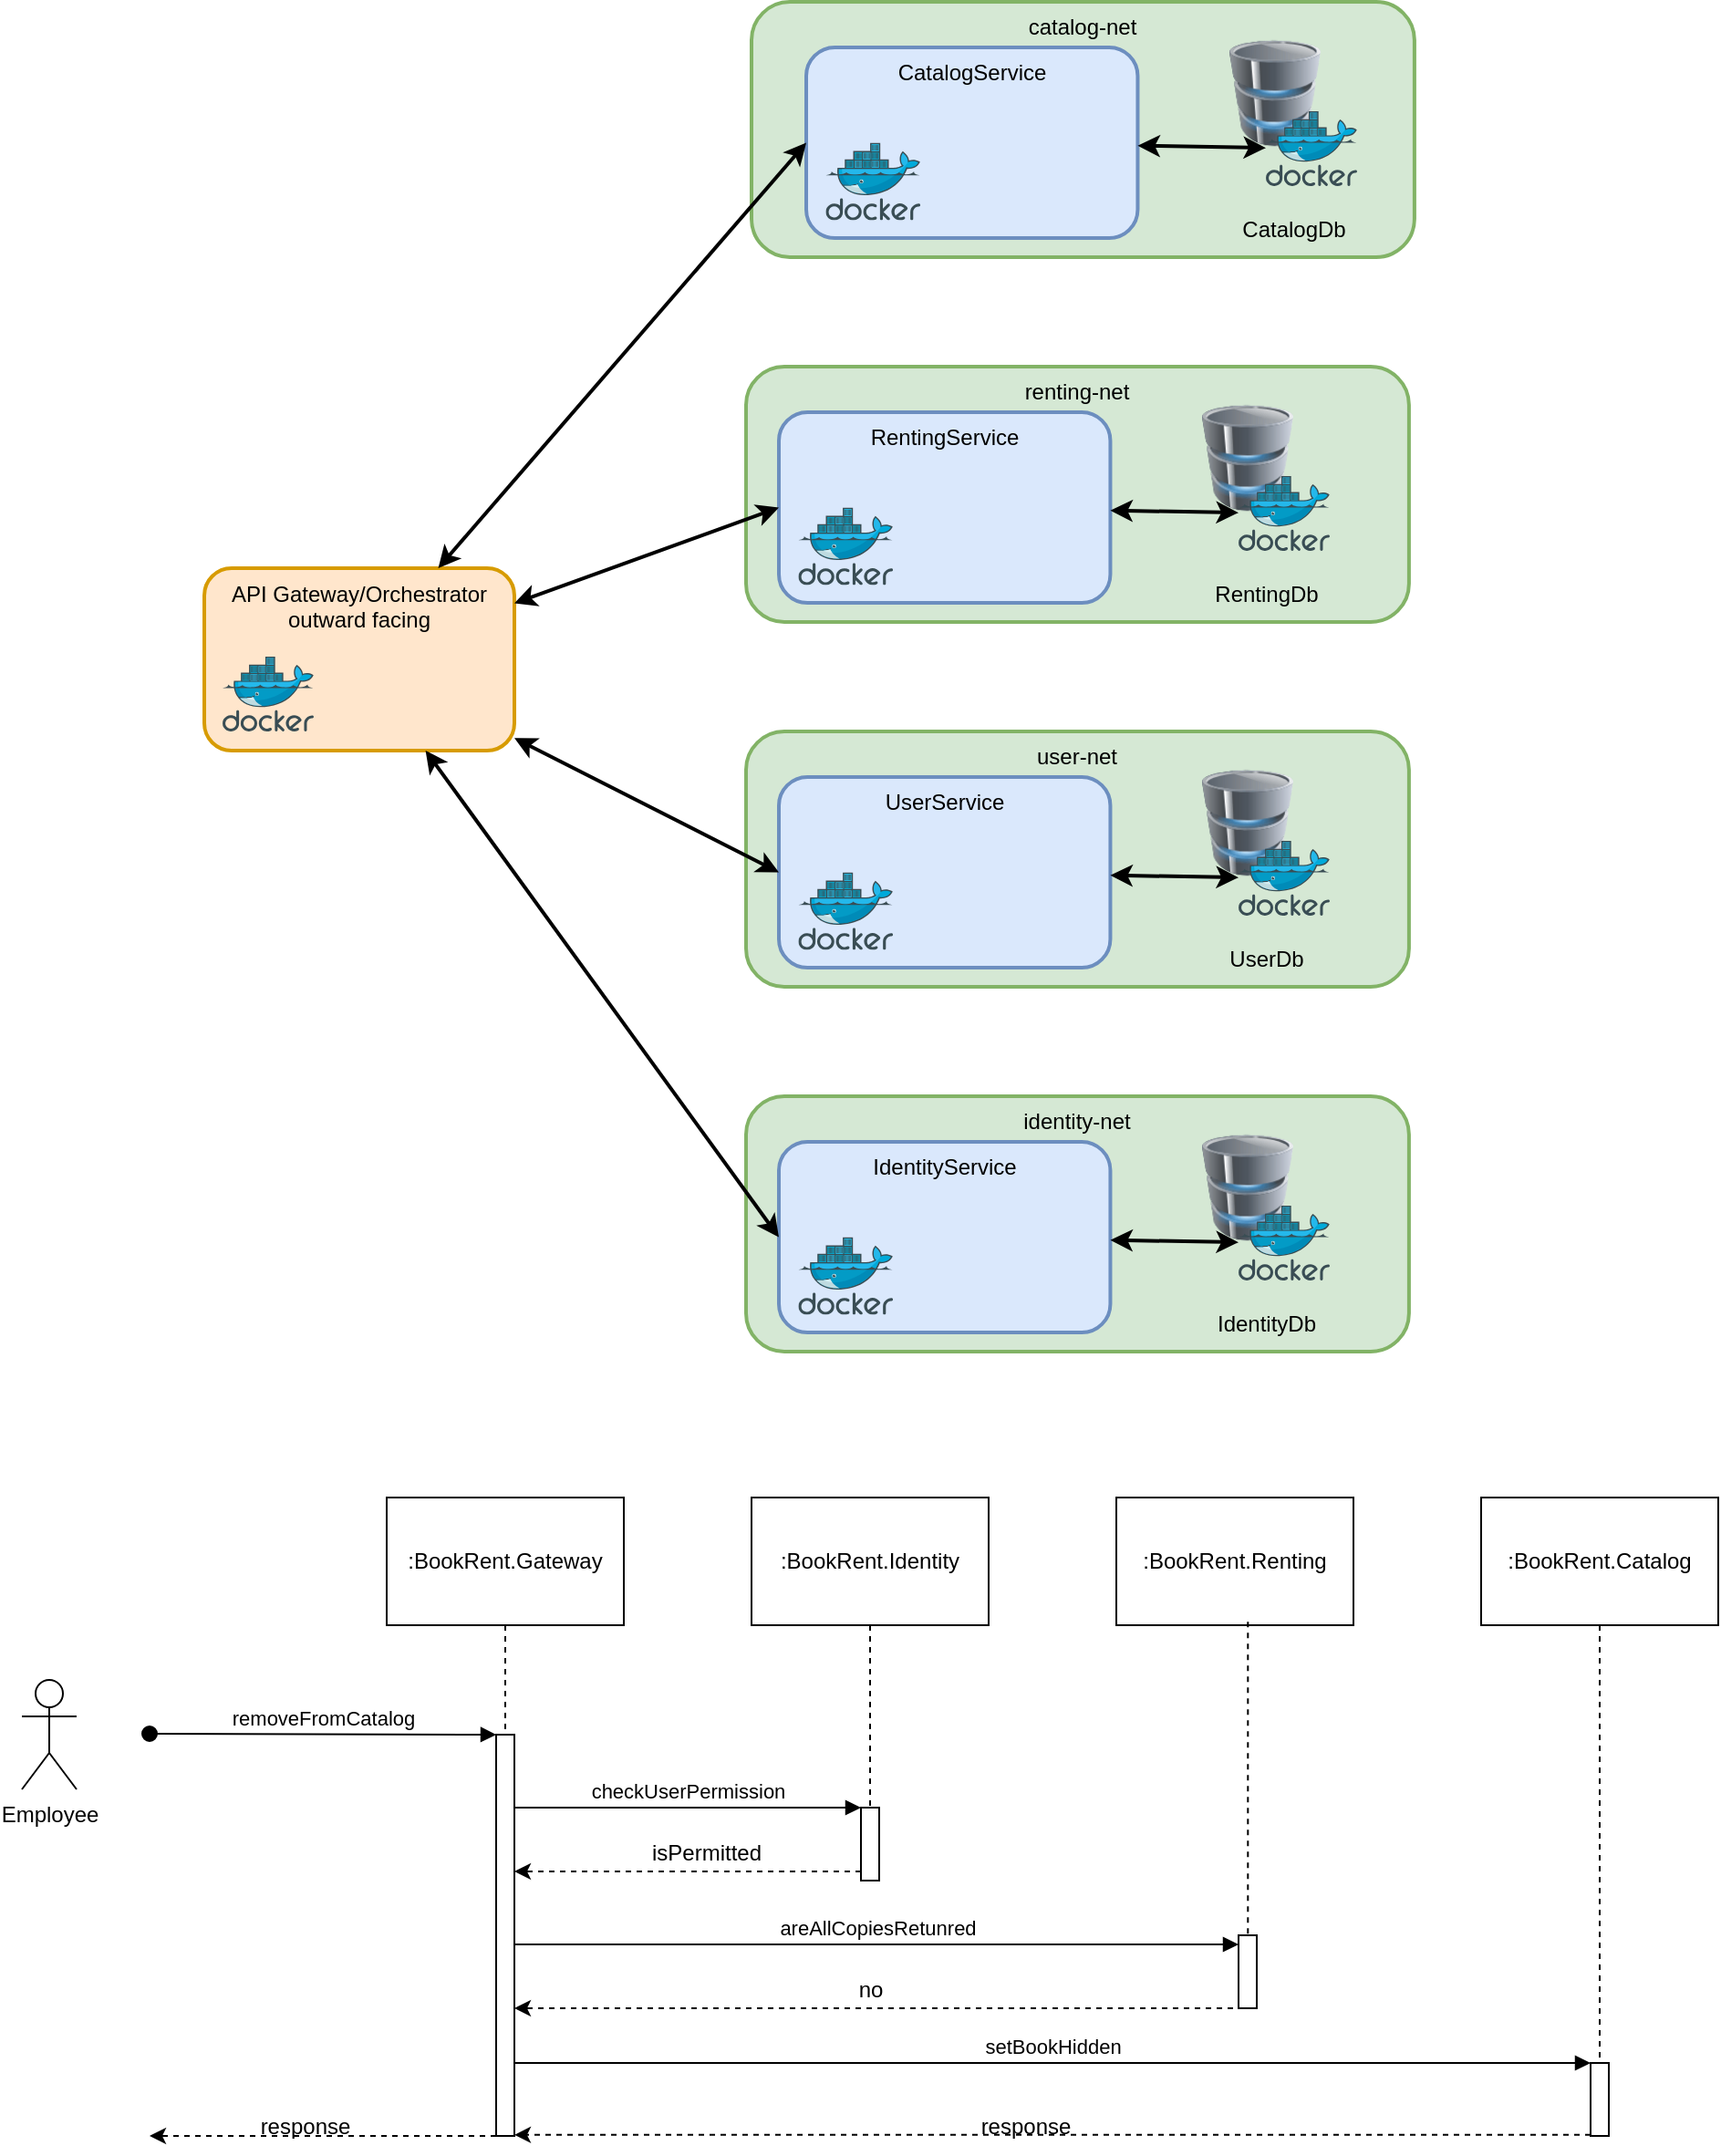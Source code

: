 <mxfile version="28.2.5">
  <diagram name="Page-1" id="nKIQ3pjiSAN6Kpks671W">
    <mxGraphModel dx="2946" dy="1132" grid="0" gridSize="10" guides="1" tooltips="1" connect="1" arrows="1" fold="1" page="0" pageScale="1" pageWidth="850" pageHeight="1100" math="0" shadow="0">
      <root>
        <mxCell id="0" />
        <mxCell id="1" parent="0" />
        <mxCell id="wd65NpNhNlbv7quhVMK_-1" value="API Gateway/Orchestrator&lt;div&gt;outward facing&lt;/div&gt;" style="rounded=1;whiteSpace=wrap;html=1;fillColor=#ffe6cc;strokeColor=#d79b00;strokeWidth=2;verticalAlign=top;" parent="1" vertex="1">
          <mxGeometry x="190" y="320.5" width="170" height="100" as="geometry" />
        </mxCell>
        <mxCell id="MYnqMJr1DU9AEaX-lrMK-1" value="" style="image;sketch=0;aspect=fixed;html=1;points=[];align=center;fontSize=12;image=img/lib/mscae/Docker.svg;" parent="1" vertex="1">
          <mxGeometry x="200" y="369" width="50" height="41" as="geometry" />
        </mxCell>
        <mxCell id="wd65NpNhNlbv7quhVMK_-43" value="Employee" style="shape=umlActor;verticalLabelPosition=bottom;verticalAlign=top;html=1;outlineConnect=0;" parent="1" vertex="1">
          <mxGeometry x="90" y="930" width="30" height="60" as="geometry" />
        </mxCell>
        <mxCell id="wd65NpNhNlbv7quhVMK_-44" value="removeFromCatalog" style="html=1;verticalAlign=bottom;startArrow=oval;startFill=1;endArrow=block;startSize=8;curved=0;rounded=0;" parent="1" target="wd65NpNhNlbv7quhVMK_-46" edge="1">
          <mxGeometry width="60" relative="1" as="geometry">
            <mxPoint x="160" y="959.5" as="sourcePoint" />
            <mxPoint x="320" y="960" as="targetPoint" />
          </mxGeometry>
        </mxCell>
        <mxCell id="wd65NpNhNlbv7quhVMK_-45" value=":BookRent.Gateway" style="html=1;whiteSpace=wrap;" parent="1" vertex="1">
          <mxGeometry x="290" y="830" width="130" height="70" as="geometry" />
        </mxCell>
        <mxCell id="wd65NpNhNlbv7quhVMK_-46" value="" style="html=1;points=[[0,0,0,0,5],[0,1,0,0,-5],[1,0,0,0,5],[1,1,0,0,-5]];perimeter=orthogonalPerimeter;outlineConnect=0;targetShapes=umlLifeline;portConstraint=eastwest;newEdgeStyle={&quot;curved&quot;:0,&quot;rounded&quot;:0};" parent="1" vertex="1">
          <mxGeometry x="350" y="960" width="10" height="220" as="geometry" />
        </mxCell>
        <mxCell id="wd65NpNhNlbv7quhVMK_-48" value="" style="endArrow=none;dashed=1;html=1;rounded=0;" parent="1" source="wd65NpNhNlbv7quhVMK_-45" target="wd65NpNhNlbv7quhVMK_-46" edge="1">
          <mxGeometry width="50" height="50" relative="1" as="geometry">
            <mxPoint x="400" y="890" as="sourcePoint" />
            <mxPoint x="450" y="840" as="targetPoint" />
          </mxGeometry>
        </mxCell>
        <mxCell id="wd65NpNhNlbv7quhVMK_-49" value=":BookRent.Identity" style="html=1;whiteSpace=wrap;" parent="1" vertex="1">
          <mxGeometry x="490" y="830" width="130" height="70" as="geometry" />
        </mxCell>
        <mxCell id="wd65NpNhNlbv7quhVMK_-50" value=":BookRent.Renting" style="html=1;whiteSpace=wrap;" parent="1" vertex="1">
          <mxGeometry x="690" y="830" width="130" height="70" as="geometry" />
        </mxCell>
        <mxCell id="wd65NpNhNlbv7quhVMK_-51" value=":BookRent.Catalog" style="html=1;whiteSpace=wrap;" parent="1" vertex="1">
          <mxGeometry x="890" y="830" width="130" height="70" as="geometry" />
        </mxCell>
        <mxCell id="wd65NpNhNlbv7quhVMK_-52" value="" style="endArrow=none;dashed=1;html=1;rounded=0;" parent="1" source="wd65NpNhNlbv7quhVMK_-49" target="wd65NpNhNlbv7quhVMK_-54" edge="1">
          <mxGeometry width="50" height="50" relative="1" as="geometry">
            <mxPoint x="540" y="990" as="sourcePoint" />
            <mxPoint x="560" y="980" as="targetPoint" />
          </mxGeometry>
        </mxCell>
        <mxCell id="wd65NpNhNlbv7quhVMK_-53" value="checkUserPermission" style="html=1;verticalAlign=bottom;startArrow=none;startFill=0;endArrow=block;startSize=8;curved=0;rounded=0;" parent="1" edge="1">
          <mxGeometry width="60" relative="1" as="geometry">
            <mxPoint x="360" y="1000" as="sourcePoint" />
            <mxPoint x="550" y="1000" as="targetPoint" />
          </mxGeometry>
        </mxCell>
        <mxCell id="wd65NpNhNlbv7quhVMK_-54" value="" style="html=1;points=[[0,0,0,0,5],[0,1,0,0,-5],[1,0,0,0,5],[1,1,0,0,-5]];perimeter=orthogonalPerimeter;outlineConnect=0;targetShapes=umlLifeline;portConstraint=eastwest;newEdgeStyle={&quot;curved&quot;:0,&quot;rounded&quot;:0};" parent="1" vertex="1">
          <mxGeometry x="550" y="1000" width="10" height="40" as="geometry" />
        </mxCell>
        <mxCell id="wd65NpNhNlbv7quhVMK_-55" value="" style="endArrow=classic;html=1;rounded=0;dashed=1;exitX=0;exitY=1;exitDx=0;exitDy=-5;exitPerimeter=0;" parent="1" source="wd65NpNhNlbv7quhVMK_-54" target="wd65NpNhNlbv7quhVMK_-46" edge="1">
          <mxGeometry width="50" height="50" relative="1" as="geometry">
            <mxPoint x="400" y="1020" as="sourcePoint" />
            <mxPoint x="450" y="970" as="targetPoint" />
          </mxGeometry>
        </mxCell>
        <mxCell id="wd65NpNhNlbv7quhVMK_-56" value="isPermitted" style="text;html=1;align=center;verticalAlign=middle;resizable=0;points=[];autosize=1;strokeColor=none;fillColor=none;" parent="1" vertex="1">
          <mxGeometry x="425" y="1010" width="80" height="30" as="geometry" />
        </mxCell>
        <mxCell id="wd65NpNhNlbv7quhVMK_-57" value="" style="endArrow=none;dashed=1;html=1;rounded=0;exitX=0.555;exitY=0.973;exitDx=0;exitDy=0;exitPerimeter=0;" parent="1" source="wd65NpNhNlbv7quhVMK_-50" target="wd65NpNhNlbv7quhVMK_-58" edge="1">
          <mxGeometry width="50" height="50" relative="1" as="geometry">
            <mxPoint x="580" y="970" as="sourcePoint" />
            <mxPoint x="580" y="1070" as="targetPoint" />
          </mxGeometry>
        </mxCell>
        <mxCell id="wd65NpNhNlbv7quhVMK_-58" value="" style="html=1;points=[[0,0,0,0,5],[0,1,0,0,-5],[1,0,0,0,5],[1,1,0,0,-5]];perimeter=orthogonalPerimeter;outlineConnect=0;targetShapes=umlLifeline;portConstraint=eastwest;newEdgeStyle={&quot;curved&quot;:0,&quot;rounded&quot;:0};" parent="1" vertex="1">
          <mxGeometry x="757" y="1070" width="10" height="40" as="geometry" />
        </mxCell>
        <mxCell id="wd65NpNhNlbv7quhVMK_-59" value="areAllCopiesRetunred" style="html=1;verticalAlign=bottom;startArrow=none;startFill=0;endArrow=block;startSize=8;curved=0;rounded=0;entryX=0;entryY=0;entryDx=0;entryDy=5;entryPerimeter=0;" parent="1" source="wd65NpNhNlbv7quhVMK_-46" target="wd65NpNhNlbv7quhVMK_-58" edge="1">
          <mxGeometry width="60" relative="1" as="geometry">
            <mxPoint x="590" y="1040" as="sourcePoint" />
            <mxPoint x="780" y="1041" as="targetPoint" />
          </mxGeometry>
        </mxCell>
        <mxCell id="wd65NpNhNlbv7quhVMK_-60" value="" style="endArrow=classic;html=1;rounded=0;dashed=1;exitX=0.3;exitY=1;exitDx=0;exitDy=0;exitPerimeter=0;" parent="1" source="wd65NpNhNlbv7quhVMK_-58" target="wd65NpNhNlbv7quhVMK_-46" edge="1">
          <mxGeometry width="50" height="50" relative="1" as="geometry">
            <mxPoint x="720" y="1040" as="sourcePoint" />
            <mxPoint x="530" y="1040" as="targetPoint" />
          </mxGeometry>
        </mxCell>
        <mxCell id="wd65NpNhNlbv7quhVMK_-61" value="no" style="text;html=1;align=center;verticalAlign=middle;resizable=0;points=[];autosize=1;strokeColor=none;fillColor=none;" parent="1" vertex="1">
          <mxGeometry x="535" y="1085" width="40" height="30" as="geometry" />
        </mxCell>
        <mxCell id="wd65NpNhNlbv7quhVMK_-62" value="" style="endArrow=none;dashed=1;html=1;rounded=0;" parent="1" source="wd65NpNhNlbv7quhVMK_-51" target="wd65NpNhNlbv7quhVMK_-63" edge="1">
          <mxGeometry width="50" height="50" relative="1" as="geometry">
            <mxPoint x="810" y="940" as="sourcePoint" />
            <mxPoint x="810" y="1112" as="targetPoint" />
          </mxGeometry>
        </mxCell>
        <mxCell id="wd65NpNhNlbv7quhVMK_-63" value="" style="html=1;points=[[0,0,0,0,5],[0,1,0,0,-5],[1,0,0,0,5],[1,1,0,0,-5]];perimeter=orthogonalPerimeter;outlineConnect=0;targetShapes=umlLifeline;portConstraint=eastwest;newEdgeStyle={&quot;curved&quot;:0,&quot;rounded&quot;:0};" parent="1" vertex="1">
          <mxGeometry x="950" y="1140" width="10" height="40" as="geometry" />
        </mxCell>
        <mxCell id="wd65NpNhNlbv7quhVMK_-64" value="setBookHidden" style="html=1;verticalAlign=bottom;startArrow=none;startFill=0;endArrow=block;startSize=8;curved=0;rounded=0;" parent="1" target="wd65NpNhNlbv7quhVMK_-63" edge="1">
          <mxGeometry width="60" relative="1" as="geometry">
            <mxPoint x="360" y="1140" as="sourcePoint" />
            <mxPoint x="757" y="1140" as="targetPoint" />
          </mxGeometry>
        </mxCell>
        <mxCell id="wd65NpNhNlbv7quhVMK_-66" value="" style="endArrow=classic;html=1;rounded=0;dashed=1;" parent="1" edge="1">
          <mxGeometry width="50" height="50" relative="1" as="geometry">
            <mxPoint x="950" y="1179.43" as="sourcePoint" />
            <mxPoint x="360" y="1179.43" as="targetPoint" />
          </mxGeometry>
        </mxCell>
        <mxCell id="wd65NpNhNlbv7quhVMK_-67" value="response" style="text;html=1;align=center;verticalAlign=middle;resizable=0;points=[];autosize=1;strokeColor=none;fillColor=none;" parent="1" vertex="1">
          <mxGeometry x="605" y="1160" width="70" height="30" as="geometry" />
        </mxCell>
        <mxCell id="wd65NpNhNlbv7quhVMK_-68" value="" style="endArrow=classic;html=1;rounded=0;dashed=1;" parent="1" source="wd65NpNhNlbv7quhVMK_-46" edge="1">
          <mxGeometry width="50" height="50" relative="1" as="geometry">
            <mxPoint x="780" y="1250" as="sourcePoint" />
            <mxPoint x="160" y="1180" as="targetPoint" />
          </mxGeometry>
        </mxCell>
        <mxCell id="wd65NpNhNlbv7quhVMK_-69" value="response" style="text;html=1;align=center;verticalAlign=middle;resizable=0;points=[];autosize=1;strokeColor=none;fillColor=none;" parent="1" vertex="1">
          <mxGeometry x="210" y="1160" width="70" height="30" as="geometry" />
        </mxCell>
        <mxCell id="zBMRLFIllRJ43J9soZft-6" value="" style="group" vertex="1" connectable="0" parent="1">
          <mxGeometry x="490" y="10" width="363.45" height="140" as="geometry" />
        </mxCell>
        <mxCell id="zBMRLFIllRJ43J9soZft-2" value="catalog-net" style="rounded=1;whiteSpace=wrap;html=1;fillColor=#d5e8d4;strokeColor=#82b366;strokeWidth=2;verticalAlign=top;" vertex="1" parent="zBMRLFIllRJ43J9soZft-6">
          <mxGeometry width="363.45" height="140" as="geometry" />
        </mxCell>
        <mxCell id="wd65NpNhNlbv7quhVMK_-8" value="" style="group" parent="zBMRLFIllRJ43J9soZft-6" vertex="1" connectable="0">
          <mxGeometry x="30" y="25" width="310" height="115" as="geometry" />
        </mxCell>
        <mxCell id="wd65NpNhNlbv7quhVMK_-6" value="CatalogService" style="rounded=1;whiteSpace=wrap;html=1;fillColor=#dae8fc;strokeColor=#6c8ebf;strokeWidth=2;verticalAlign=top;" parent="wd65NpNhNlbv7quhVMK_-8" vertex="1">
          <mxGeometry width="181.724" height="104.545" as="geometry" />
        </mxCell>
        <mxCell id="wd65NpNhNlbv7quhVMK_-7" value="" style="image;sketch=0;aspect=fixed;html=1;points=[];align=center;fontSize=12;image=img/lib/mscae/Docker.svg;" parent="wd65NpNhNlbv7quhVMK_-8" vertex="1">
          <mxGeometry x="10.69" y="52.273" width="51.857" height="42.523" as="geometry" />
        </mxCell>
        <mxCell id="wd65NpNhNlbv7quhVMK_-19" value="" style="group" parent="wd65NpNhNlbv7quhVMK_-8" vertex="1" connectable="0">
          <mxGeometry x="227" y="-5.0" width="80" height="120" as="geometry" />
        </mxCell>
        <mxCell id="wd65NpNhNlbv7quhVMK_-5" value="" style="group" parent="wd65NpNhNlbv7quhVMK_-19" vertex="1" connectable="0">
          <mxGeometry x="5" width="70" height="81" as="geometry" />
        </mxCell>
        <mxCell id="wd65NpNhNlbv7quhVMK_-2" value="" style="image;html=1;image=img/lib/clip_art/computers/Database_128x128.png" parent="wd65NpNhNlbv7quhVMK_-5" vertex="1">
          <mxGeometry width="50" height="60" as="geometry" />
        </mxCell>
        <mxCell id="wd65NpNhNlbv7quhVMK_-3" value="" style="image;sketch=0;aspect=fixed;html=1;points=[];align=center;fontSize=12;image=img/lib/mscae/Docker.svg;" parent="wd65NpNhNlbv7quhVMK_-5" vertex="1">
          <mxGeometry x="20" y="40" width="50" height="41" as="geometry" />
        </mxCell>
        <mxCell id="wd65NpNhNlbv7quhVMK_-18" value="CatalogDb" style="text;html=1;align=center;verticalAlign=middle;resizable=0;points=[];autosize=1;strokeColor=none;fillColor=none;" parent="wd65NpNhNlbv7quhVMK_-19" vertex="1">
          <mxGeometry y="90" width="80" height="30" as="geometry" />
        </mxCell>
        <mxCell id="wd65NpNhNlbv7quhVMK_-42" value="" style="endArrow=classic;startArrow=classic;html=1;rounded=0;strokeWidth=2;" parent="wd65NpNhNlbv7quhVMK_-8" source="wd65NpNhNlbv7quhVMK_-6" target="wd65NpNhNlbv7quhVMK_-3" edge="1">
          <mxGeometry width="50" height="50" relative="1" as="geometry">
            <mxPoint x="280" y="210" as="sourcePoint" />
            <mxPoint x="345" y="210" as="targetPoint" />
          </mxGeometry>
        </mxCell>
        <mxCell id="zBMRLFIllRJ43J9soZft-7" value="" style="group" vertex="1" connectable="0" parent="1">
          <mxGeometry x="487" y="210" width="363.45" height="140" as="geometry" />
        </mxCell>
        <mxCell id="zBMRLFIllRJ43J9soZft-8" value="renting-net" style="rounded=1;whiteSpace=wrap;html=1;fillColor=#d5e8d4;strokeColor=#82b366;strokeWidth=2;verticalAlign=top;" vertex="1" parent="zBMRLFIllRJ43J9soZft-7">
          <mxGeometry width="363.45" height="140" as="geometry" />
        </mxCell>
        <mxCell id="zBMRLFIllRJ43J9soZft-9" value="" style="group" vertex="1" connectable="0" parent="zBMRLFIllRJ43J9soZft-7">
          <mxGeometry x="18" y="25" width="310" height="115" as="geometry" />
        </mxCell>
        <mxCell id="zBMRLFIllRJ43J9soZft-10" value="RentingService" style="rounded=1;whiteSpace=wrap;html=1;fillColor=#dae8fc;strokeColor=#6c8ebf;strokeWidth=2;verticalAlign=top;" vertex="1" parent="zBMRLFIllRJ43J9soZft-9">
          <mxGeometry width="181.724" height="104.545" as="geometry" />
        </mxCell>
        <mxCell id="zBMRLFIllRJ43J9soZft-11" value="" style="image;sketch=0;aspect=fixed;html=1;points=[];align=center;fontSize=12;image=img/lib/mscae/Docker.svg;" vertex="1" parent="zBMRLFIllRJ43J9soZft-9">
          <mxGeometry x="10.69" y="52.273" width="51.857" height="42.523" as="geometry" />
        </mxCell>
        <mxCell id="zBMRLFIllRJ43J9soZft-12" value="" style="group" vertex="1" connectable="0" parent="zBMRLFIllRJ43J9soZft-9">
          <mxGeometry x="227" y="-5.0" width="80" height="120" as="geometry" />
        </mxCell>
        <mxCell id="zBMRLFIllRJ43J9soZft-13" value="" style="group" vertex="1" connectable="0" parent="zBMRLFIllRJ43J9soZft-12">
          <mxGeometry x="5" width="70" height="81" as="geometry" />
        </mxCell>
        <mxCell id="zBMRLFIllRJ43J9soZft-14" value="" style="image;html=1;image=img/lib/clip_art/computers/Database_128x128.png" vertex="1" parent="zBMRLFIllRJ43J9soZft-13">
          <mxGeometry width="50" height="60" as="geometry" />
        </mxCell>
        <mxCell id="zBMRLFIllRJ43J9soZft-15" value="" style="image;sketch=0;aspect=fixed;html=1;points=[];align=center;fontSize=12;image=img/lib/mscae/Docker.svg;" vertex="1" parent="zBMRLFIllRJ43J9soZft-13">
          <mxGeometry x="20" y="40" width="50" height="41" as="geometry" />
        </mxCell>
        <mxCell id="zBMRLFIllRJ43J9soZft-16" value="RentingDb" style="text;html=1;align=center;verticalAlign=middle;resizable=0;points=[];autosize=1;strokeColor=none;fillColor=none;" vertex="1" parent="zBMRLFIllRJ43J9soZft-12">
          <mxGeometry y="90" width="80" height="30" as="geometry" />
        </mxCell>
        <mxCell id="zBMRLFIllRJ43J9soZft-17" value="" style="endArrow=classic;startArrow=classic;html=1;rounded=0;strokeWidth=2;" edge="1" parent="zBMRLFIllRJ43J9soZft-9" source="zBMRLFIllRJ43J9soZft-10" target="zBMRLFIllRJ43J9soZft-15">
          <mxGeometry width="50" height="50" relative="1" as="geometry">
            <mxPoint x="280" y="210" as="sourcePoint" />
            <mxPoint x="345" y="210" as="targetPoint" />
          </mxGeometry>
        </mxCell>
        <mxCell id="zBMRLFIllRJ43J9soZft-29" value="" style="group" vertex="1" connectable="0" parent="1">
          <mxGeometry x="487" y="610" width="363.45" height="140" as="geometry" />
        </mxCell>
        <mxCell id="zBMRLFIllRJ43J9soZft-30" value="identity-net" style="rounded=1;whiteSpace=wrap;html=1;fillColor=#d5e8d4;strokeColor=#82b366;strokeWidth=2;verticalAlign=top;" vertex="1" parent="zBMRLFIllRJ43J9soZft-29">
          <mxGeometry width="363.45" height="140" as="geometry" />
        </mxCell>
        <mxCell id="zBMRLFIllRJ43J9soZft-31" value="" style="group" vertex="1" connectable="0" parent="zBMRLFIllRJ43J9soZft-29">
          <mxGeometry x="18" y="25" width="310" height="115" as="geometry" />
        </mxCell>
        <mxCell id="zBMRLFIllRJ43J9soZft-32" value="IdentityService" style="rounded=1;whiteSpace=wrap;html=1;fillColor=#dae8fc;strokeColor=#6c8ebf;strokeWidth=2;verticalAlign=top;" vertex="1" parent="zBMRLFIllRJ43J9soZft-31">
          <mxGeometry width="181.724" height="104.545" as="geometry" />
        </mxCell>
        <mxCell id="zBMRLFIllRJ43J9soZft-33" value="" style="image;sketch=0;aspect=fixed;html=1;points=[];align=center;fontSize=12;image=img/lib/mscae/Docker.svg;" vertex="1" parent="zBMRLFIllRJ43J9soZft-31">
          <mxGeometry x="10.69" y="52.273" width="51.857" height="42.523" as="geometry" />
        </mxCell>
        <mxCell id="zBMRLFIllRJ43J9soZft-34" value="" style="group" vertex="1" connectable="0" parent="zBMRLFIllRJ43J9soZft-31">
          <mxGeometry x="227" y="-5.0" width="80" height="120" as="geometry" />
        </mxCell>
        <mxCell id="zBMRLFIllRJ43J9soZft-35" value="" style="group" vertex="1" connectable="0" parent="zBMRLFIllRJ43J9soZft-34">
          <mxGeometry x="5" width="70" height="81" as="geometry" />
        </mxCell>
        <mxCell id="zBMRLFIllRJ43J9soZft-36" value="" style="image;html=1;image=img/lib/clip_art/computers/Database_128x128.png" vertex="1" parent="zBMRLFIllRJ43J9soZft-35">
          <mxGeometry width="50" height="60" as="geometry" />
        </mxCell>
        <mxCell id="zBMRLFIllRJ43J9soZft-37" value="" style="image;sketch=0;aspect=fixed;html=1;points=[];align=center;fontSize=12;image=img/lib/mscae/Docker.svg;" vertex="1" parent="zBMRLFIllRJ43J9soZft-35">
          <mxGeometry x="20" y="40" width="50" height="41" as="geometry" />
        </mxCell>
        <mxCell id="zBMRLFIllRJ43J9soZft-38" value="IdentityDb" style="text;html=1;align=center;verticalAlign=middle;resizable=0;points=[];autosize=1;strokeColor=none;fillColor=none;" vertex="1" parent="zBMRLFIllRJ43J9soZft-34">
          <mxGeometry y="90" width="80" height="30" as="geometry" />
        </mxCell>
        <mxCell id="zBMRLFIllRJ43J9soZft-39" value="" style="endArrow=classic;startArrow=classic;html=1;rounded=0;strokeWidth=2;" edge="1" parent="zBMRLFIllRJ43J9soZft-31" source="zBMRLFIllRJ43J9soZft-32" target="zBMRLFIllRJ43J9soZft-37">
          <mxGeometry width="50" height="50" relative="1" as="geometry">
            <mxPoint x="280" y="210" as="sourcePoint" />
            <mxPoint x="345" y="210" as="targetPoint" />
          </mxGeometry>
        </mxCell>
        <mxCell id="zBMRLFIllRJ43J9soZft-40" value="" style="group" vertex="1" connectable="0" parent="1">
          <mxGeometry x="487" y="410" width="363.45" height="140" as="geometry" />
        </mxCell>
        <mxCell id="zBMRLFIllRJ43J9soZft-41" value="user-net" style="rounded=1;whiteSpace=wrap;html=1;fillColor=#d5e8d4;strokeColor=#82b366;strokeWidth=2;verticalAlign=top;" vertex="1" parent="zBMRLFIllRJ43J9soZft-40">
          <mxGeometry width="363.45" height="140" as="geometry" />
        </mxCell>
        <mxCell id="zBMRLFIllRJ43J9soZft-42" value="" style="group" vertex="1" connectable="0" parent="zBMRLFIllRJ43J9soZft-40">
          <mxGeometry x="18" y="25" width="310" height="115" as="geometry" />
        </mxCell>
        <mxCell id="zBMRLFIllRJ43J9soZft-43" value="UserService" style="rounded=1;whiteSpace=wrap;html=1;fillColor=#dae8fc;strokeColor=#6c8ebf;strokeWidth=2;verticalAlign=top;" vertex="1" parent="zBMRLFIllRJ43J9soZft-42">
          <mxGeometry width="181.724" height="104.545" as="geometry" />
        </mxCell>
        <mxCell id="zBMRLFIllRJ43J9soZft-44" value="" style="image;sketch=0;aspect=fixed;html=1;points=[];align=center;fontSize=12;image=img/lib/mscae/Docker.svg;" vertex="1" parent="zBMRLFIllRJ43J9soZft-42">
          <mxGeometry x="10.69" y="52.273" width="51.857" height="42.523" as="geometry" />
        </mxCell>
        <mxCell id="zBMRLFIllRJ43J9soZft-45" value="" style="group" vertex="1" connectable="0" parent="zBMRLFIllRJ43J9soZft-42">
          <mxGeometry x="227" y="-5.0" width="80" height="120" as="geometry" />
        </mxCell>
        <mxCell id="zBMRLFIllRJ43J9soZft-46" value="" style="group" vertex="1" connectable="0" parent="zBMRLFIllRJ43J9soZft-45">
          <mxGeometry x="5" width="70" height="81" as="geometry" />
        </mxCell>
        <mxCell id="zBMRLFIllRJ43J9soZft-47" value="" style="image;html=1;image=img/lib/clip_art/computers/Database_128x128.png" vertex="1" parent="zBMRLFIllRJ43J9soZft-46">
          <mxGeometry width="50" height="60" as="geometry" />
        </mxCell>
        <mxCell id="zBMRLFIllRJ43J9soZft-48" value="" style="image;sketch=0;aspect=fixed;html=1;points=[];align=center;fontSize=12;image=img/lib/mscae/Docker.svg;" vertex="1" parent="zBMRLFIllRJ43J9soZft-46">
          <mxGeometry x="20" y="40" width="50" height="41" as="geometry" />
        </mxCell>
        <mxCell id="zBMRLFIllRJ43J9soZft-49" value="UserDb" style="text;html=1;align=center;verticalAlign=middle;resizable=0;points=[];autosize=1;strokeColor=none;fillColor=none;" vertex="1" parent="zBMRLFIllRJ43J9soZft-45">
          <mxGeometry x="10" y="90" width="60" height="30" as="geometry" />
        </mxCell>
        <mxCell id="zBMRLFIllRJ43J9soZft-50" value="" style="endArrow=classic;startArrow=classic;html=1;rounded=0;strokeWidth=2;" edge="1" parent="zBMRLFIllRJ43J9soZft-42" source="zBMRLFIllRJ43J9soZft-43" target="zBMRLFIllRJ43J9soZft-48">
          <mxGeometry width="50" height="50" relative="1" as="geometry">
            <mxPoint x="280" y="210" as="sourcePoint" />
            <mxPoint x="345" y="210" as="targetPoint" />
          </mxGeometry>
        </mxCell>
        <mxCell id="wd65NpNhNlbv7quhVMK_-35" value="" style="endArrow=classic;startArrow=classic;html=1;rounded=0;strokeWidth=2;entryX=0;entryY=0.5;entryDx=0;entryDy=0;" parent="1" source="wd65NpNhNlbv7quhVMK_-1" target="wd65NpNhNlbv7quhVMK_-6" edge="1">
          <mxGeometry width="50" height="50" relative="1" as="geometry">
            <mxPoint x="400" y="410" as="sourcePoint" />
            <mxPoint x="450" y="360" as="targetPoint" />
          </mxGeometry>
        </mxCell>
        <mxCell id="wd65NpNhNlbv7quhVMK_-36" value="" style="endArrow=classic;startArrow=classic;html=1;rounded=0;strokeWidth=2;entryX=0;entryY=0.5;entryDx=0;entryDy=0;" parent="1" source="wd65NpNhNlbv7quhVMK_-1" target="zBMRLFIllRJ43J9soZft-10" edge="1">
          <mxGeometry width="50" height="50" relative="1" as="geometry">
            <mxPoint x="620" y="411" as="sourcePoint" />
            <mxPoint x="517" y="310.988" as="targetPoint" />
          </mxGeometry>
        </mxCell>
        <mxCell id="wd65NpNhNlbv7quhVMK_-37" value="" style="endArrow=classic;startArrow=classic;html=1;rounded=0;strokeWidth=2;entryX=0;entryY=0.5;entryDx=0;entryDy=0;" parent="1" source="wd65NpNhNlbv7quhVMK_-1" target="zBMRLFIllRJ43J9soZft-43" edge="1">
          <mxGeometry width="50" height="50" relative="1" as="geometry">
            <mxPoint x="590" y="451" as="sourcePoint" />
            <mxPoint x="280" y="550" as="targetPoint" />
          </mxGeometry>
        </mxCell>
        <mxCell id="wd65NpNhNlbv7quhVMK_-38" value="" style="endArrow=classic;startArrow=classic;html=1;rounded=0;strokeWidth=2;entryX=0;entryY=0.5;entryDx=0;entryDy=0;" parent="1" source="wd65NpNhNlbv7quhVMK_-1" target="zBMRLFIllRJ43J9soZft-32" edge="1">
          <mxGeometry width="50" height="50" relative="1" as="geometry">
            <mxPoint x="640" y="601" as="sourcePoint" />
            <mxPoint x="160" y="660" as="targetPoint" />
          </mxGeometry>
        </mxCell>
      </root>
    </mxGraphModel>
  </diagram>
</mxfile>
